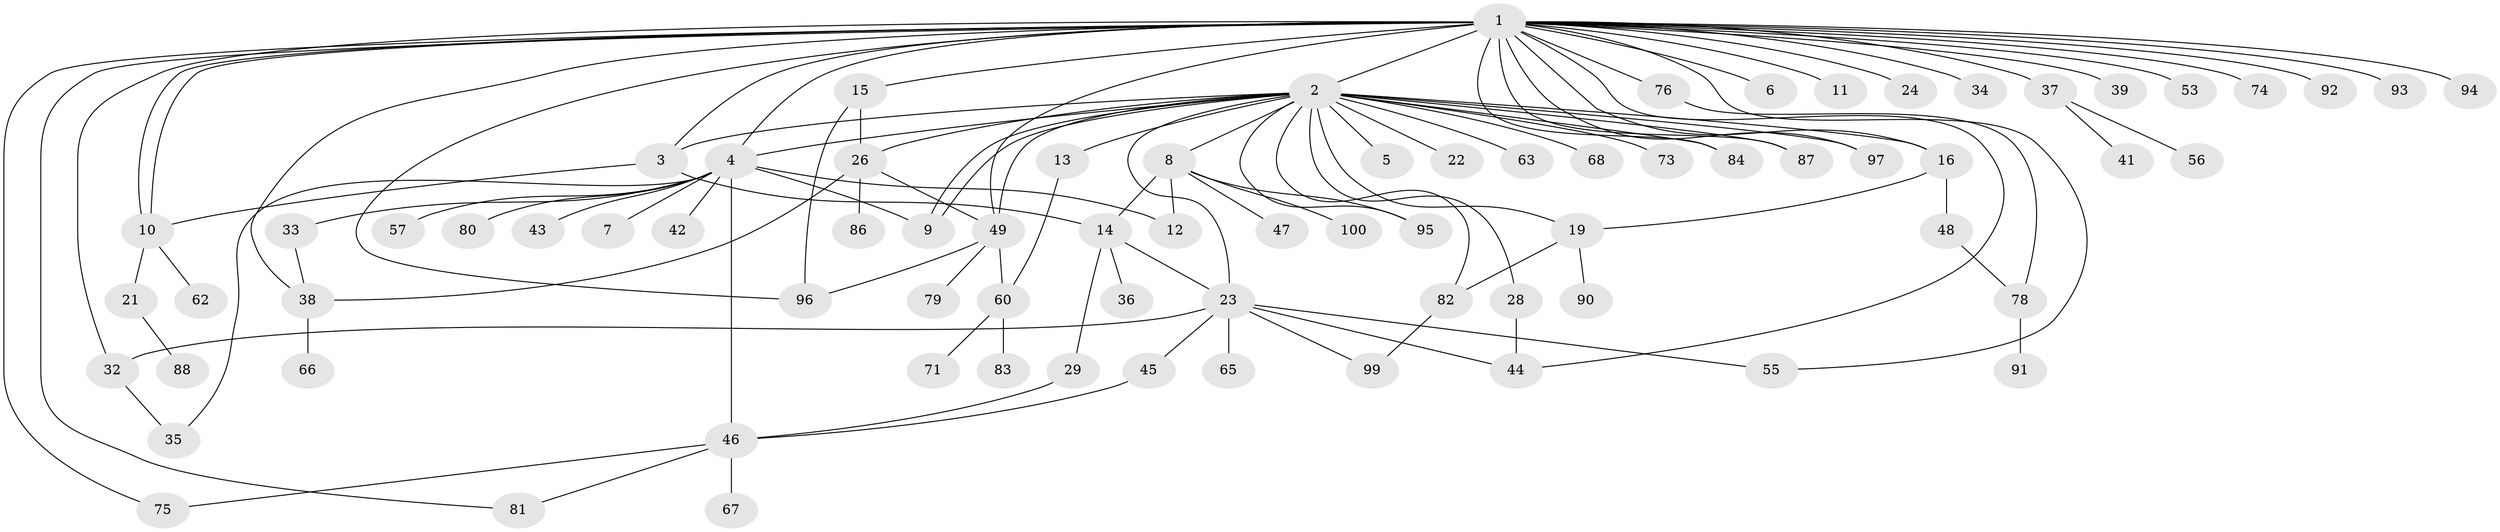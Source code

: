 // original degree distribution, {32: 0.01, 25: 0.01, 5: 0.05, 10: 0.01, 1: 0.47, 7: 0.02, 3: 0.16, 2: 0.2, 4: 0.06, 9: 0.01}
// Generated by graph-tools (version 1.1) at 2025/38/02/21/25 10:38:54]
// undirected, 77 vertices, 111 edges
graph export_dot {
graph [start="1"]
  node [color=gray90,style=filled];
  1 [super="+27"];
  2 [super="+40"];
  3 [super="+89"];
  4 [super="+18"];
  5;
  6;
  7;
  8 [super="+72"];
  9;
  10 [super="+25"];
  11;
  12 [super="+58"];
  13 [super="+30"];
  14 [super="+17"];
  15 [super="+77"];
  16;
  19 [super="+20"];
  21;
  22;
  23 [super="+85"];
  24;
  26 [super="+31"];
  28 [super="+51"];
  29;
  32;
  33;
  34;
  35 [super="+69"];
  36;
  37 [super="+50"];
  38 [super="+98"];
  39;
  41;
  42;
  43;
  44 [super="+52"];
  45;
  46 [super="+61"];
  47;
  48 [super="+54"];
  49 [super="+59"];
  53;
  55 [super="+70"];
  56;
  57;
  60 [super="+64"];
  62;
  63;
  65;
  66;
  67;
  68;
  71;
  73;
  74;
  75;
  76;
  78;
  79;
  80;
  81;
  82;
  83;
  84;
  86;
  87;
  88;
  90;
  91;
  92;
  93;
  94;
  95;
  96;
  97;
  99;
  100;
  1 -- 2 [weight=2];
  1 -- 3;
  1 -- 4 [weight=2];
  1 -- 6;
  1 -- 10;
  1 -- 10;
  1 -- 11;
  1 -- 15;
  1 -- 16;
  1 -- 24;
  1 -- 32;
  1 -- 34;
  1 -- 37;
  1 -- 38 [weight=2];
  1 -- 39;
  1 -- 44;
  1 -- 49;
  1 -- 53;
  1 -- 55;
  1 -- 74;
  1 -- 75;
  1 -- 76;
  1 -- 81;
  1 -- 84;
  1 -- 87;
  1 -- 92;
  1 -- 93;
  1 -- 94;
  1 -- 96;
  1 -- 97;
  2 -- 3;
  2 -- 4;
  2 -- 5;
  2 -- 8;
  2 -- 9;
  2 -- 9;
  2 -- 13;
  2 -- 16;
  2 -- 19;
  2 -- 22;
  2 -- 23;
  2 -- 26;
  2 -- 28;
  2 -- 49;
  2 -- 63;
  2 -- 68;
  2 -- 73;
  2 -- 82;
  2 -- 84;
  2 -- 87;
  2 -- 95;
  2 -- 97;
  3 -- 10;
  3 -- 14;
  4 -- 7;
  4 -- 9;
  4 -- 12;
  4 -- 33;
  4 -- 43;
  4 -- 46;
  4 -- 57;
  4 -- 80;
  4 -- 35;
  4 -- 42;
  8 -- 14;
  8 -- 47;
  8 -- 95;
  8 -- 100;
  8 -- 12;
  10 -- 21;
  10 -- 62;
  13 -- 60;
  14 -- 23;
  14 -- 36;
  14 -- 29;
  15 -- 96;
  15 -- 26;
  16 -- 19;
  16 -- 48;
  19 -- 90;
  19 -- 82;
  21 -- 88;
  23 -- 32;
  23 -- 44;
  23 -- 45;
  23 -- 55;
  23 -- 65;
  23 -- 99;
  26 -- 38;
  26 -- 86;
  26 -- 49;
  28 -- 44;
  29 -- 46;
  32 -- 35;
  33 -- 38;
  37 -- 41;
  37 -- 56;
  38 -- 66;
  45 -- 46;
  46 -- 67;
  46 -- 75;
  46 -- 81;
  48 -- 78;
  49 -- 96;
  49 -- 60;
  49 -- 79;
  60 -- 71;
  60 -- 83;
  76 -- 78;
  78 -- 91;
  82 -- 99;
}
